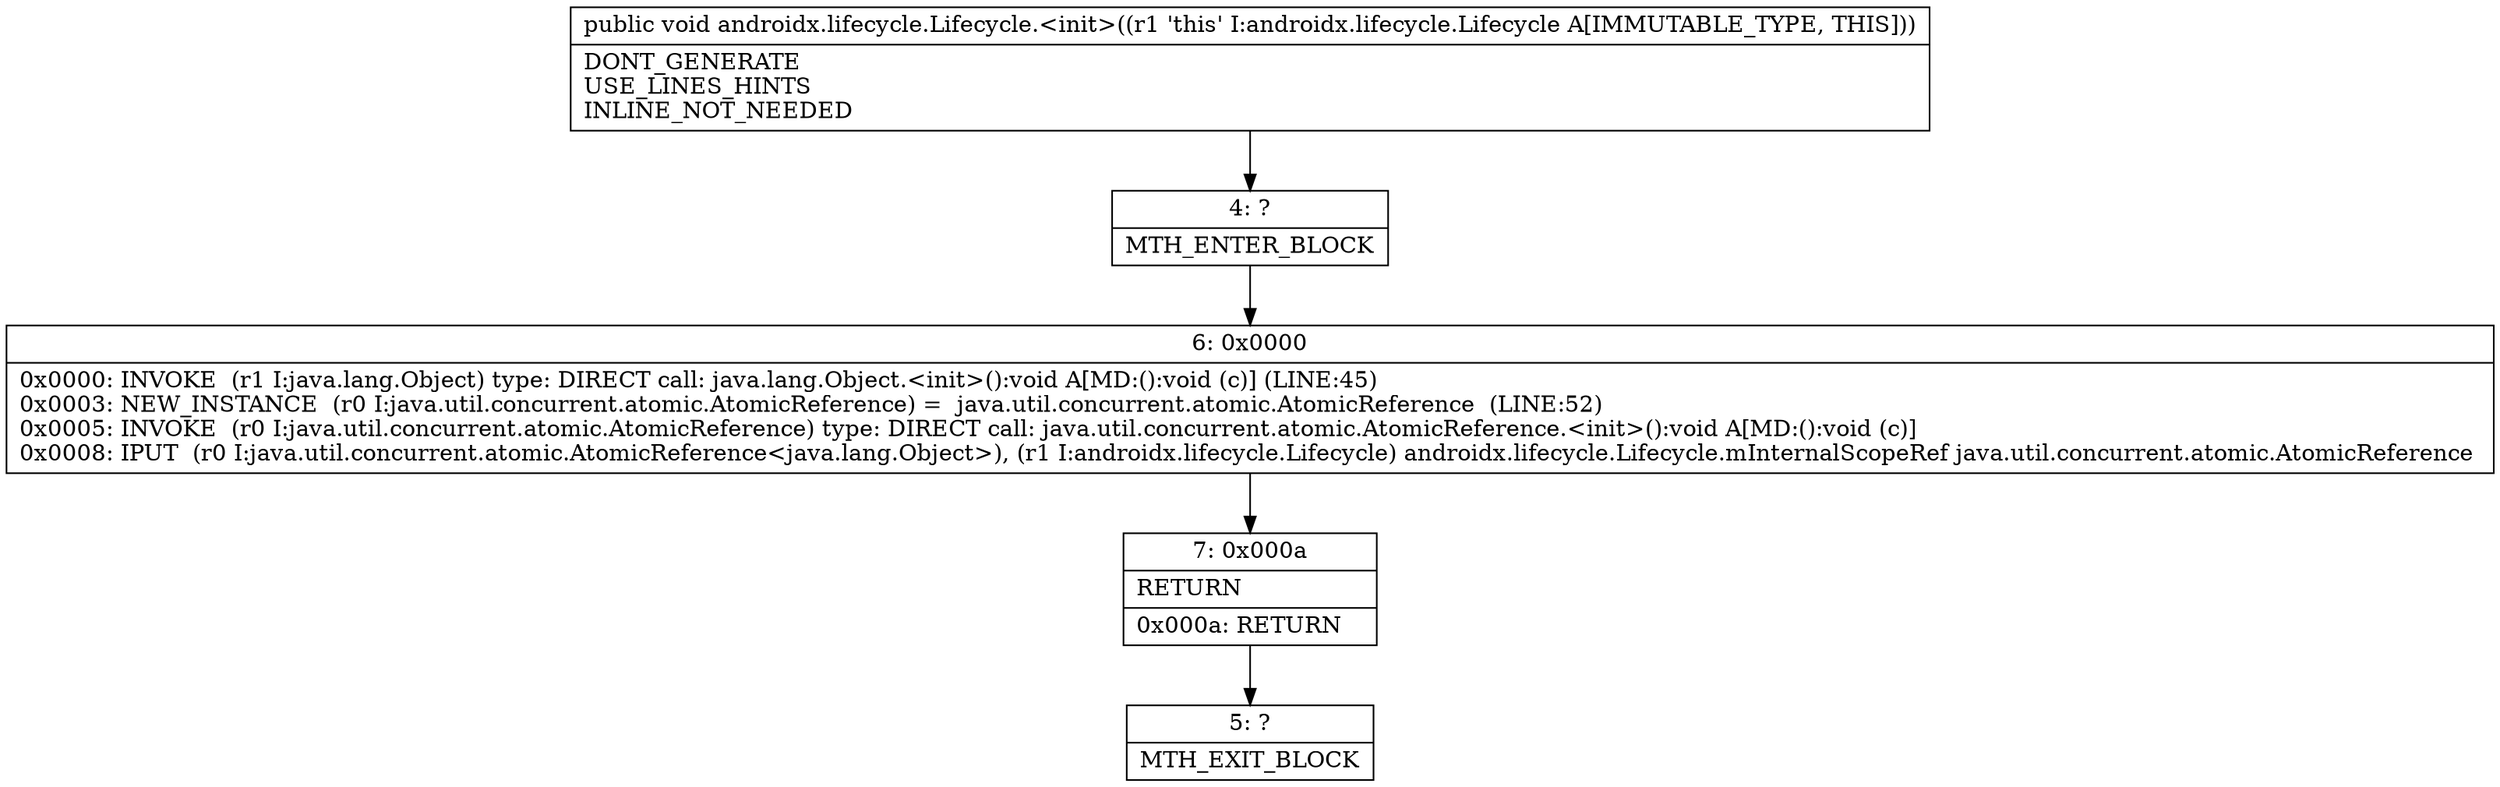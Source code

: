 digraph "CFG forandroidx.lifecycle.Lifecycle.\<init\>()V" {
Node_4 [shape=record,label="{4\:\ ?|MTH_ENTER_BLOCK\l}"];
Node_6 [shape=record,label="{6\:\ 0x0000|0x0000: INVOKE  (r1 I:java.lang.Object) type: DIRECT call: java.lang.Object.\<init\>():void A[MD:():void (c)] (LINE:45)\l0x0003: NEW_INSTANCE  (r0 I:java.util.concurrent.atomic.AtomicReference) =  java.util.concurrent.atomic.AtomicReference  (LINE:52)\l0x0005: INVOKE  (r0 I:java.util.concurrent.atomic.AtomicReference) type: DIRECT call: java.util.concurrent.atomic.AtomicReference.\<init\>():void A[MD:():void (c)]\l0x0008: IPUT  (r0 I:java.util.concurrent.atomic.AtomicReference\<java.lang.Object\>), (r1 I:androidx.lifecycle.Lifecycle) androidx.lifecycle.Lifecycle.mInternalScopeRef java.util.concurrent.atomic.AtomicReference \l}"];
Node_7 [shape=record,label="{7\:\ 0x000a|RETURN\l|0x000a: RETURN   \l}"];
Node_5 [shape=record,label="{5\:\ ?|MTH_EXIT_BLOCK\l}"];
MethodNode[shape=record,label="{public void androidx.lifecycle.Lifecycle.\<init\>((r1 'this' I:androidx.lifecycle.Lifecycle A[IMMUTABLE_TYPE, THIS]))  | DONT_GENERATE\lUSE_LINES_HINTS\lINLINE_NOT_NEEDED\l}"];
MethodNode -> Node_4;Node_4 -> Node_6;
Node_6 -> Node_7;
Node_7 -> Node_5;
}

